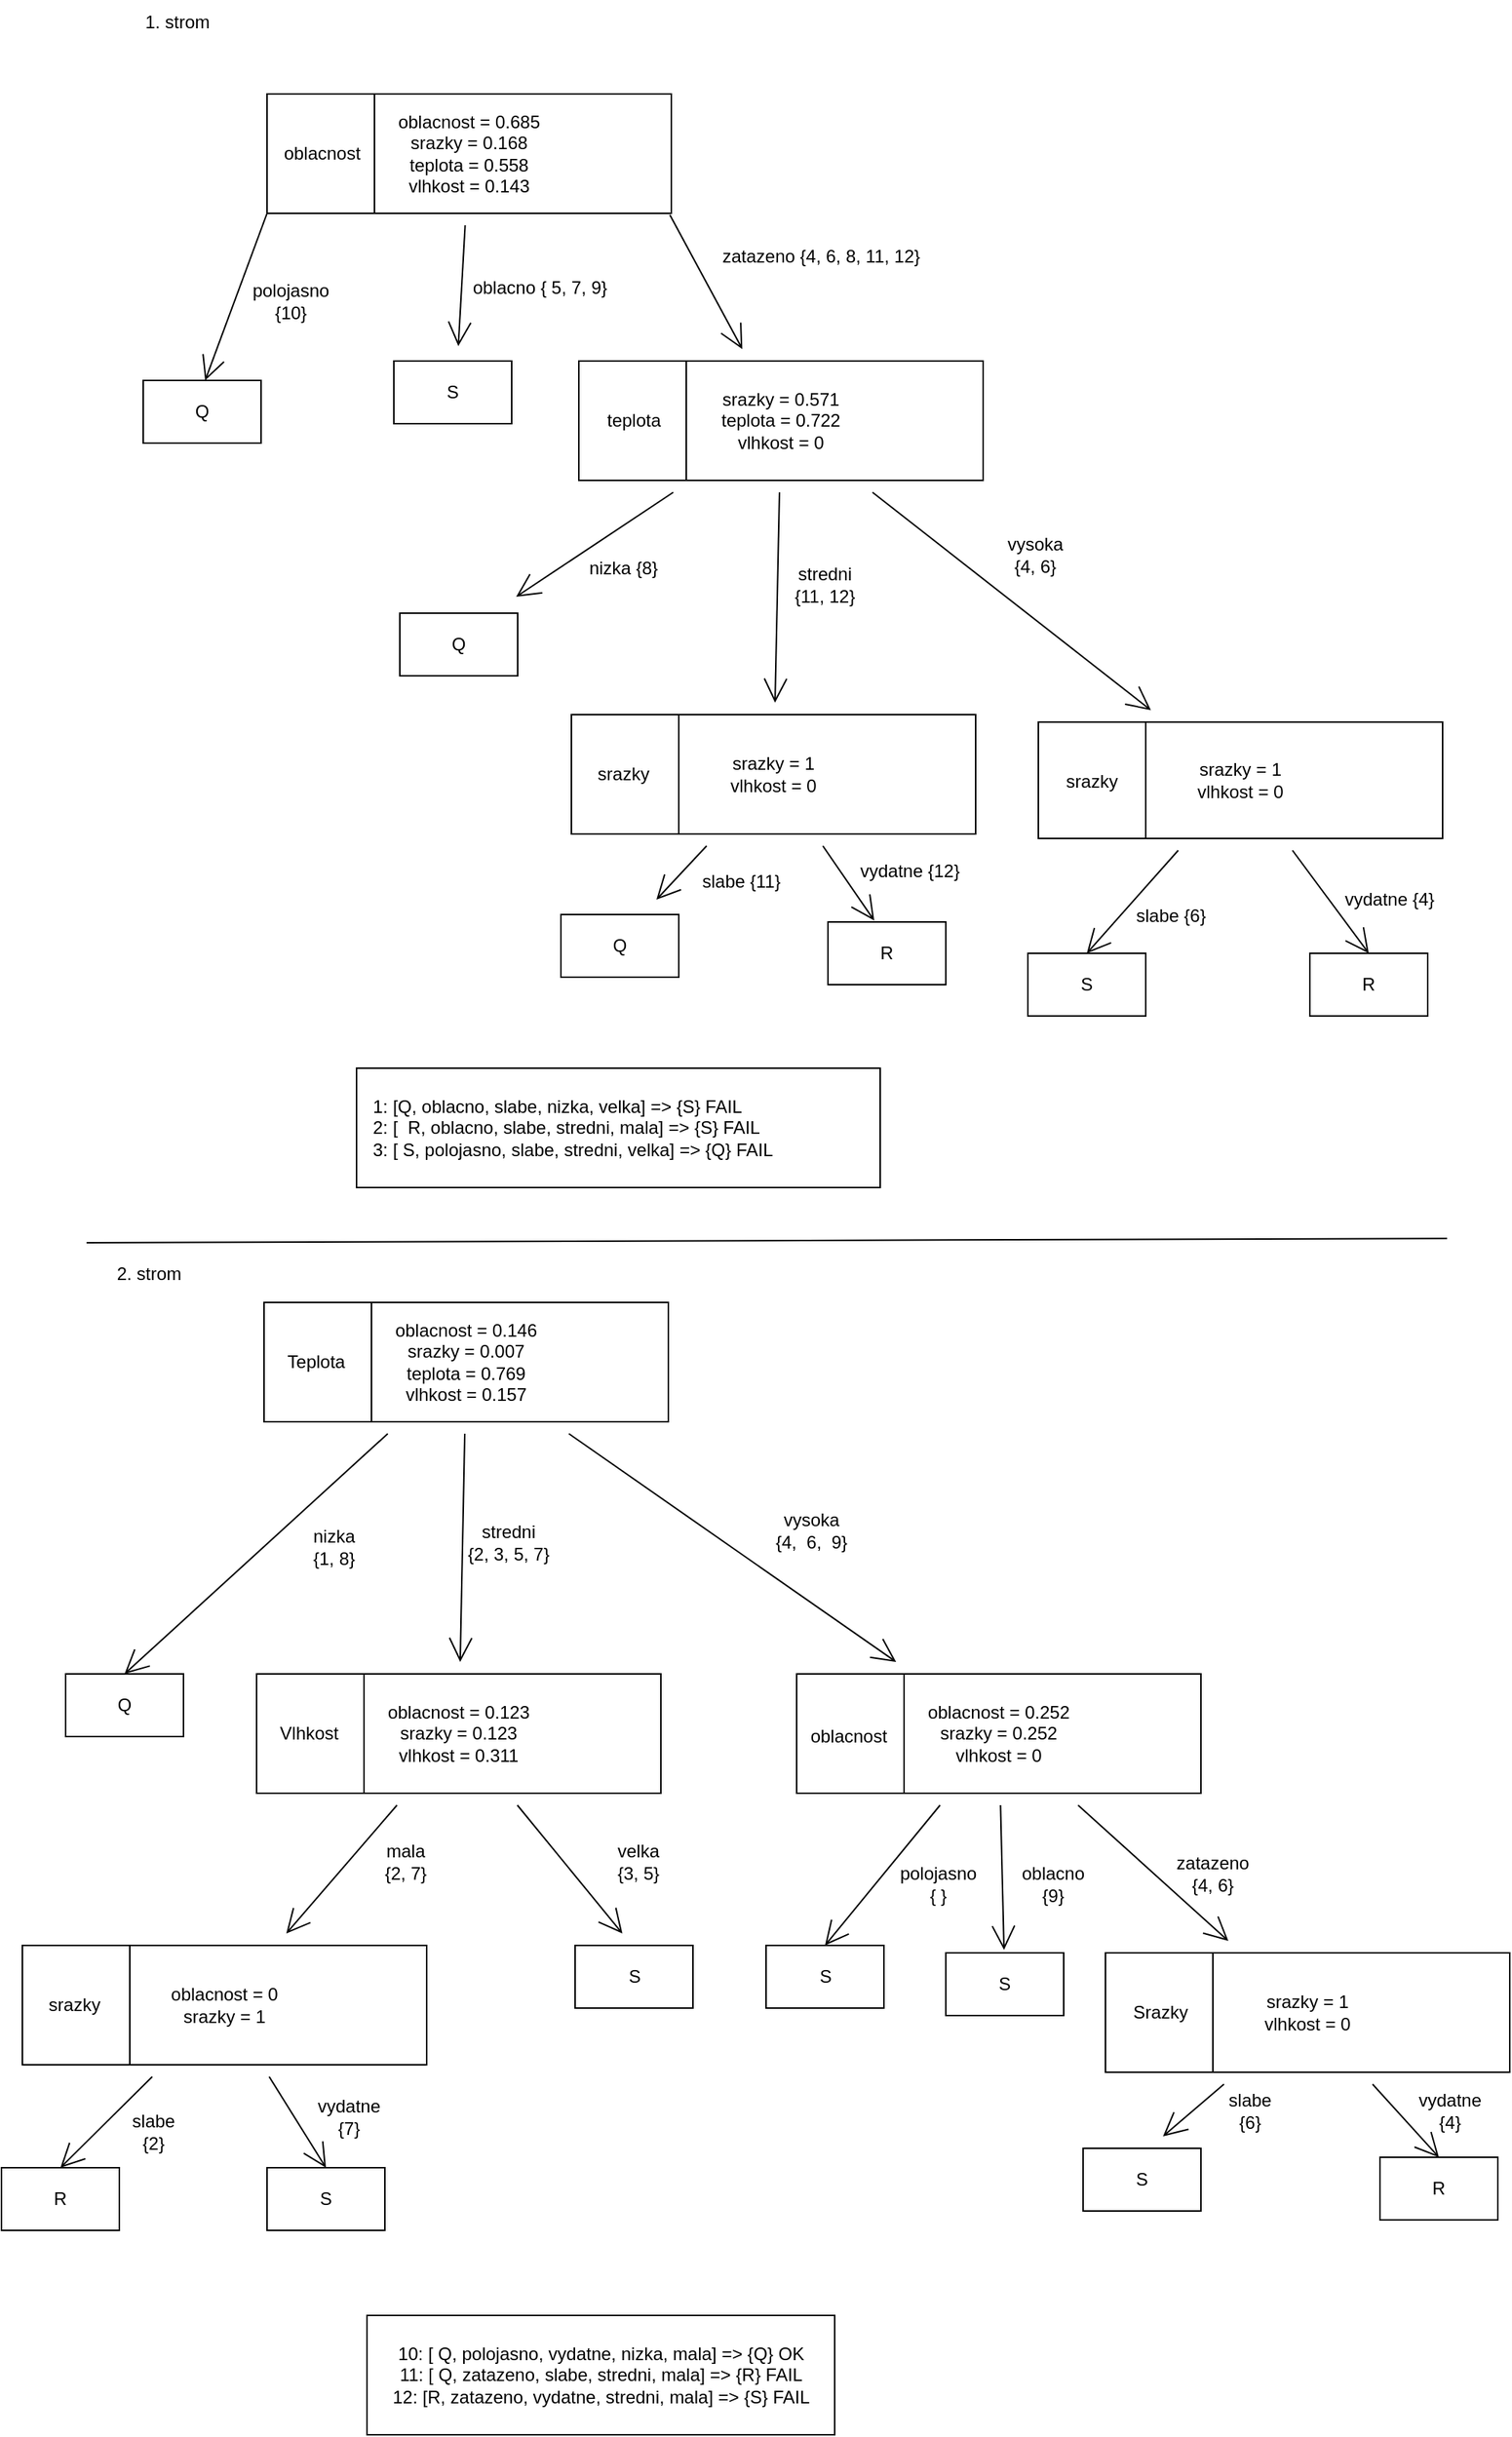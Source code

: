<mxfile version="17.4.5" type="device"><diagram id="uovXsOz50GNISl-STNQE" name="Page-1"><mxGraphModel dx="2226" dy="1240" grid="0" gridSize="10" guides="1" tooltips="1" connect="1" arrows="1" fold="1" page="0" pageScale="1" pageWidth="827" pageHeight="1169" math="0" shadow="0"><root><mxCell id="0"/><mxCell id="1" parent="0"/><mxCell id="flmKQj2bB56cxYcSW4aY-10" style="edgeStyle=none;curved=1;rounded=0;orthogonalLoop=1;jettySize=auto;html=1;endArrow=open;startSize=14;endSize=14;sourcePerimeterSpacing=8;targetPerimeterSpacing=8;" parent="1" source="flmKQj2bB56cxYcSW4aY-3" edge="1"><mxGeometry relative="1" as="geometry"><mxPoint x="191.212" y="188" as="targetPoint"/></mxGeometry></mxCell><mxCell id="flmKQj2bB56cxYcSW4aY-14" style="edgeStyle=none;curved=1;rounded=0;orthogonalLoop=1;jettySize=auto;html=1;endArrow=open;startSize=14;endSize=14;sourcePerimeterSpacing=8;targetPerimeterSpacing=8;" parent="1" target="flmKQj2bB56cxYcSW4aY-13" edge="1"><mxGeometry relative="1" as="geometry"><mxPoint x="333" y="100" as="sourcePoint"/></mxGeometry></mxCell><mxCell id="flmKQj2bB56cxYcSW4aY-3" value="oblacnost = 0.685&lt;br&gt;srazky = 0.168&lt;br&gt;teplota = 0.558&lt;br&gt;vlhkost = 0.143" style="shape=internalStorage;whiteSpace=wrap;html=1;backgroundOutline=1;hachureGap=4;dx=72;dy=0;movable=1;resizable=1;rotatable=1;deletable=1;editable=1;connectable=1;" parent="1" vertex="1"><mxGeometry x="63" y="19" width="271" height="80" as="geometry"/></mxCell><mxCell id="flmKQj2bB56cxYcSW4aY-6" style="edgeStyle=none;curved=1;rounded=0;orthogonalLoop=1;jettySize=auto;html=1;endArrow=open;startSize=14;endSize=14;sourcePerimeterSpacing=8;targetPerimeterSpacing=8;exitX=0;exitY=1;exitDx=0;exitDy=0;" parent="1" source="flmKQj2bB56cxYcSW4aY-3" edge="1"><mxGeometry relative="1" as="geometry"><mxPoint x="21.519" y="211" as="targetPoint"/></mxGeometry></mxCell><mxCell id="flmKQj2bB56cxYcSW4aY-4" value="oblacnost" style="text;strokeColor=none;fillColor=none;html=1;align=center;verticalAlign=middle;whiteSpace=wrap;rounded=0;hachureGap=4;" parent="1" vertex="1"><mxGeometry x="70" y="44" width="60" height="30" as="geometry"/></mxCell><mxCell id="flmKQj2bB56cxYcSW4aY-7" value="Q" style="rounded=0;whiteSpace=wrap;html=1;hachureGap=4;" parent="1" vertex="1"><mxGeometry x="-20" y="211" width="79" height="42" as="geometry"/></mxCell><mxCell id="flmKQj2bB56cxYcSW4aY-8" value="polojasno {10}" style="text;strokeColor=none;fillColor=none;html=1;align=center;verticalAlign=middle;whiteSpace=wrap;rounded=0;hachureGap=4;" parent="1" vertex="1"><mxGeometry x="49" y="143" width="60" height="30" as="geometry"/></mxCell><mxCell id="flmKQj2bB56cxYcSW4aY-11" value="S" style="rounded=0;whiteSpace=wrap;html=1;hachureGap=4;" parent="1" vertex="1"><mxGeometry x="148" y="198" width="79" height="42" as="geometry"/></mxCell><mxCell id="flmKQj2bB56cxYcSW4aY-12" value="oblacno { 5, 7, 9}" style="text;strokeColor=none;fillColor=none;html=1;align=center;verticalAlign=middle;whiteSpace=wrap;rounded=0;hachureGap=4;" parent="1" vertex="1"><mxGeometry x="188" y="134" width="116" height="30" as="geometry"/></mxCell><mxCell id="flmKQj2bB56cxYcSW4aY-18" style="edgeStyle=none;curved=1;rounded=0;orthogonalLoop=1;jettySize=auto;html=1;endArrow=open;startSize=14;endSize=14;sourcePerimeterSpacing=8;targetPerimeterSpacing=8;" parent="1" source="flmKQj2bB56cxYcSW4aY-13" edge="1"><mxGeometry relative="1" as="geometry"><mxPoint x="230" y="356" as="targetPoint"/></mxGeometry></mxCell><mxCell id="flmKQj2bB56cxYcSW4aY-22" style="edgeStyle=none;curved=1;rounded=0;orthogonalLoop=1;jettySize=auto;html=1;endArrow=open;startSize=14;endSize=14;sourcePerimeterSpacing=8;targetPerimeterSpacing=8;" parent="1" source="flmKQj2bB56cxYcSW4aY-13" target="flmKQj2bB56cxYcSW4aY-21" edge="1"><mxGeometry relative="1" as="geometry"/></mxCell><mxCell id="flmKQj2bB56cxYcSW4aY-33" style="edgeStyle=none;curved=1;rounded=0;orthogonalLoop=1;jettySize=auto;html=1;endArrow=open;startSize=14;endSize=14;sourcePerimeterSpacing=8;targetPerimeterSpacing=8;" parent="1" source="flmKQj2bB56cxYcSW4aY-13" target="flmKQj2bB56cxYcSW4aY-32" edge="1"><mxGeometry relative="1" as="geometry"/></mxCell><mxCell id="flmKQj2bB56cxYcSW4aY-13" value="srazky = 0.571&lt;br&gt;teplota = 0.722&lt;br&gt;vlhkost = 0" style="shape=internalStorage;whiteSpace=wrap;html=1;backgroundOutline=1;hachureGap=4;dx=72;dy=0;movable=1;resizable=1;rotatable=1;deletable=1;editable=1;connectable=1;align=center;" parent="1" vertex="1"><mxGeometry x="272" y="198" width="271" height="80" as="geometry"/></mxCell><mxCell id="flmKQj2bB56cxYcSW4aY-15" value="zatazeno {4, 6, 8, 11, 12}" style="text;strokeColor=none;fillColor=none;html=1;align=center;verticalAlign=middle;whiteSpace=wrap;rounded=0;hachureGap=4;" parent="1" vertex="1"><mxGeometry x="360" y="113" width="149" height="30" as="geometry"/></mxCell><mxCell id="flmKQj2bB56cxYcSW4aY-16" value="teplota" style="text;strokeColor=none;fillColor=none;html=1;align=center;verticalAlign=middle;whiteSpace=wrap;rounded=0;hachureGap=4;" parent="1" vertex="1"><mxGeometry x="279" y="223" width="60" height="30" as="geometry"/></mxCell><mxCell id="flmKQj2bB56cxYcSW4aY-19" value="Q" style="rounded=0;whiteSpace=wrap;html=1;hachureGap=4;" parent="1" vertex="1"><mxGeometry x="152" y="367" width="79" height="42" as="geometry"/></mxCell><mxCell id="flmKQj2bB56cxYcSW4aY-20" value="nizka {8}" style="text;strokeColor=none;fillColor=none;html=1;align=center;verticalAlign=middle;whiteSpace=wrap;rounded=0;hachureGap=4;" parent="1" vertex="1"><mxGeometry x="244" y="322" width="116" height="30" as="geometry"/></mxCell><mxCell id="flmKQj2bB56cxYcSW4aY-25" style="edgeStyle=none;curved=1;rounded=0;orthogonalLoop=1;jettySize=auto;html=1;endArrow=open;startSize=14;endSize=14;sourcePerimeterSpacing=8;targetPerimeterSpacing=8;" parent="1" source="flmKQj2bB56cxYcSW4aY-21" edge="1"><mxGeometry relative="1" as="geometry"><mxPoint x="324" y="559" as="targetPoint"/></mxGeometry></mxCell><mxCell id="flmKQj2bB56cxYcSW4aY-29" style="edgeStyle=none;curved=1;rounded=0;orthogonalLoop=1;jettySize=auto;html=1;endArrow=open;startSize=14;endSize=14;sourcePerimeterSpacing=8;targetPerimeterSpacing=8;" parent="1" source="flmKQj2bB56cxYcSW4aY-21" edge="1"><mxGeometry relative="1" as="geometry"><mxPoint x="470" y="573" as="targetPoint"/></mxGeometry></mxCell><mxCell id="flmKQj2bB56cxYcSW4aY-21" value="srazky = 1&lt;br&gt;vlhkost = 0" style="shape=internalStorage;whiteSpace=wrap;html=1;backgroundOutline=1;hachureGap=4;dx=72;dy=0;movable=1;resizable=1;rotatable=1;deletable=1;editable=1;connectable=1;" parent="1" vertex="1"><mxGeometry x="267" y="435" width="271" height="80" as="geometry"/></mxCell><mxCell id="flmKQj2bB56cxYcSW4aY-23" value="srazky" style="text;strokeColor=none;fillColor=none;html=1;align=center;verticalAlign=middle;whiteSpace=wrap;rounded=0;hachureGap=4;" parent="1" vertex="1"><mxGeometry x="272" y="460" width="60" height="30" as="geometry"/></mxCell><mxCell id="flmKQj2bB56cxYcSW4aY-26" value="Q" style="rounded=0;whiteSpace=wrap;html=1;hachureGap=4;" parent="1" vertex="1"><mxGeometry x="260" y="569" width="79" height="42" as="geometry"/></mxCell><mxCell id="flmKQj2bB56cxYcSW4aY-27" value="slabe {11}" style="text;strokeColor=none;fillColor=none;html=1;align=center;verticalAlign=middle;whiteSpace=wrap;rounded=0;hachureGap=4;" parent="1" vertex="1"><mxGeometry x="323" y="532" width="116" height="30" as="geometry"/></mxCell><mxCell id="flmKQj2bB56cxYcSW4aY-30" value="R" style="rounded=0;whiteSpace=wrap;html=1;hachureGap=4;" parent="1" vertex="1"><mxGeometry x="439" y="574" width="79" height="42" as="geometry"/></mxCell><mxCell id="flmKQj2bB56cxYcSW4aY-31" value="vydatne {12}" style="text;strokeColor=none;fillColor=none;html=1;align=center;verticalAlign=middle;whiteSpace=wrap;rounded=0;hachureGap=4;" parent="1" vertex="1"><mxGeometry x="436" y="525" width="116" height="30" as="geometry"/></mxCell><mxCell id="flmKQj2bB56cxYcSW4aY-36" style="edgeStyle=none;curved=1;rounded=0;orthogonalLoop=1;jettySize=auto;html=1;endArrow=open;startSize=14;endSize=14;sourcePerimeterSpacing=8;targetPerimeterSpacing=8;entryX=0.5;entryY=0;entryDx=0;entryDy=0;" parent="1" source="flmKQj2bB56cxYcSW4aY-32" target="flmKQj2bB56cxYcSW4aY-37" edge="1"><mxGeometry relative="1" as="geometry"><mxPoint x="657.255" y="571" as="targetPoint"/></mxGeometry></mxCell><mxCell id="flmKQj2bB56cxYcSW4aY-39" style="edgeStyle=none;curved=1;rounded=0;orthogonalLoop=1;jettySize=auto;html=1;entryX=0.5;entryY=0;entryDx=0;entryDy=0;endArrow=open;startSize=14;endSize=14;sourcePerimeterSpacing=8;targetPerimeterSpacing=8;" parent="1" source="flmKQj2bB56cxYcSW4aY-32" target="flmKQj2bB56cxYcSW4aY-38" edge="1"><mxGeometry relative="1" as="geometry"/></mxCell><mxCell id="flmKQj2bB56cxYcSW4aY-32" value="srazky = 1&lt;br&gt;vlhkost = 0" style="shape=internalStorage;whiteSpace=wrap;html=1;backgroundOutline=1;hachureGap=4;dx=72;dy=0;movable=1;resizable=1;rotatable=1;deletable=1;editable=1;connectable=1;" parent="1" vertex="1"><mxGeometry x="580" y="440" width="271" height="78" as="geometry"/></mxCell><mxCell id="flmKQj2bB56cxYcSW4aY-34" value="srazky" style="text;strokeColor=none;fillColor=none;html=1;align=center;verticalAlign=middle;whiteSpace=wrap;rounded=0;hachureGap=4;" parent="1" vertex="1"><mxGeometry x="586" y="465" width="60" height="30" as="geometry"/></mxCell><mxCell id="flmKQj2bB56cxYcSW4aY-37" value="S" style="rounded=0;whiteSpace=wrap;html=1;hachureGap=4;" parent="1" vertex="1"><mxGeometry x="573" y="595" width="79" height="42" as="geometry"/></mxCell><mxCell id="flmKQj2bB56cxYcSW4aY-38" value="R" style="rounded=0;whiteSpace=wrap;html=1;hachureGap=4;" parent="1" vertex="1"><mxGeometry x="762" y="595" width="79" height="42" as="geometry"/></mxCell><mxCell id="flmKQj2bB56cxYcSW4aY-40" value="slabe {6}" style="text;strokeColor=none;fillColor=none;html=1;align=center;verticalAlign=middle;whiteSpace=wrap;rounded=0;hachureGap=4;" parent="1" vertex="1"><mxGeometry x="639" y="555" width="60" height="30" as="geometry"/></mxCell><mxCell id="flmKQj2bB56cxYcSW4aY-41" value="vydatne {4}" style="text;strokeColor=none;fillColor=none;html=1;align=center;verticalAlign=middle;whiteSpace=wrap;rounded=0;hachureGap=4;" parent="1" vertex="1"><mxGeometry x="777" y="544" width="77" height="30" as="geometry"/></mxCell><mxCell id="flmKQj2bB56cxYcSW4aY-42" value="stredni {11, 12}" style="text;strokeColor=none;fillColor=none;html=1;align=center;verticalAlign=middle;whiteSpace=wrap;rounded=0;hachureGap=4;" parent="1" vertex="1"><mxGeometry x="407" y="333" width="60" height="30" as="geometry"/></mxCell><mxCell id="flmKQj2bB56cxYcSW4aY-43" value="vysoka&lt;br&gt;{4, 6}" style="text;strokeColor=none;fillColor=none;html=1;align=center;verticalAlign=middle;whiteSpace=wrap;rounded=0;hachureGap=4;" parent="1" vertex="1"><mxGeometry x="548" y="313" width="60" height="30" as="geometry"/></mxCell><mxCell id="flmKQj2bB56cxYcSW4aY-44" value="1: [Q, oblacno, slabe, nizka, velka] =&amp;gt; {S} FAIL&amp;nbsp;&lt;br&gt;2: [&amp;nbsp; R, oblacno, slabe, stredni, mala] =&amp;gt; {S} FAIL&lt;br&gt;3: [ S, polojasno, slabe, stredni, velka] =&amp;gt; {Q} FAIL" style="rounded=0;whiteSpace=wrap;html=1;hachureGap=4;align=left;spacingLeft=9;" parent="1" vertex="1"><mxGeometry x="123" y="672" width="351" height="80" as="geometry"/></mxCell><mxCell id="flmKQj2bB56cxYcSW4aY-52" style="edgeStyle=none;curved=1;rounded=0;orthogonalLoop=1;jettySize=auto;html=1;endArrow=open;startSize=14;endSize=14;sourcePerimeterSpacing=8;targetPerimeterSpacing=8;entryX=0.5;entryY=0;entryDx=0;entryDy=0;" parent="1" source="flmKQj2bB56cxYcSW4aY-45" target="flmKQj2bB56cxYcSW4aY-53" edge="1"><mxGeometry relative="1" as="geometry"><mxPoint x="48.773" y="1019" as="targetPoint"/></mxGeometry></mxCell><mxCell id="flmKQj2bB56cxYcSW4aY-56" style="edgeStyle=none;curved=1;rounded=0;orthogonalLoop=1;jettySize=auto;html=1;endArrow=open;startSize=14;endSize=14;sourcePerimeterSpacing=8;targetPerimeterSpacing=8;" parent="1" source="flmKQj2bB56cxYcSW4aY-45" target="flmKQj2bB56cxYcSW4aY-55" edge="1"><mxGeometry relative="1" as="geometry"/></mxCell><mxCell id="flmKQj2bB56cxYcSW4aY-76" style="edgeStyle=none;curved=1;rounded=0;orthogonalLoop=1;jettySize=auto;html=1;endArrow=open;startSize=14;endSize=14;sourcePerimeterSpacing=8;targetPerimeterSpacing=8;" parent="1" source="flmKQj2bB56cxYcSW4aY-45" target="flmKQj2bB56cxYcSW4aY-75" edge="1"><mxGeometry relative="1" as="geometry"/></mxCell><mxCell id="flmKQj2bB56cxYcSW4aY-45" value="oblacnost = 0.146&lt;br&gt;srazky = 0.007&lt;br&gt;teplota = 0.769&lt;br&gt;vlhkost = 0.157" style="shape=internalStorage;whiteSpace=wrap;html=1;backgroundOutline=1;hachureGap=4;dx=72;dy=0;movable=1;resizable=1;rotatable=1;deletable=1;editable=1;connectable=1;" parent="1" vertex="1"><mxGeometry x="61" y="829" width="271" height="80" as="geometry"/></mxCell><mxCell id="flmKQj2bB56cxYcSW4aY-46" value="1. strom" style="text;strokeColor=none;fillColor=none;html=1;align=center;verticalAlign=middle;whiteSpace=wrap;rounded=0;hachureGap=4;" parent="1" vertex="1"><mxGeometry x="-27" y="-44" width="60" height="30" as="geometry"/></mxCell><mxCell id="flmKQj2bB56cxYcSW4aY-47" value="" style="endArrow=none;html=1;rounded=0;startSize=14;endSize=14;sourcePerimeterSpacing=8;targetPerimeterSpacing=8;curved=1;" parent="1" edge="1"><mxGeometry width="50" height="50" relative="1" as="geometry"><mxPoint x="-58" y="789" as="sourcePoint"/><mxPoint x="854" y="786.12" as="targetPoint"/></mxGeometry></mxCell><mxCell id="flmKQj2bB56cxYcSW4aY-49" value="2. strom" style="text;strokeColor=none;fillColor=none;html=1;align=center;verticalAlign=middle;whiteSpace=wrap;rounded=0;hachureGap=4;" parent="1" vertex="1"><mxGeometry x="-46" y="795" width="60" height="30" as="geometry"/></mxCell><mxCell id="flmKQj2bB56cxYcSW4aY-50" value="Teplota" style="text;strokeColor=none;fillColor=none;html=1;align=center;verticalAlign=middle;whiteSpace=wrap;rounded=0;hachureGap=4;" parent="1" vertex="1"><mxGeometry x="66" y="854" width="60" height="30" as="geometry"/></mxCell><mxCell id="flmKQj2bB56cxYcSW4aY-53" value="Q" style="rounded=0;whiteSpace=wrap;html=1;hachureGap=4;" parent="1" vertex="1"><mxGeometry x="-72" y="1078" width="79" height="42" as="geometry"/></mxCell><mxCell id="flmKQj2bB56cxYcSW4aY-54" value="nizka &lt;br&gt;{1, 8}" style="text;strokeColor=none;fillColor=none;html=1;align=center;verticalAlign=middle;whiteSpace=wrap;rounded=0;hachureGap=4;" parent="1" vertex="1"><mxGeometry x="78" y="978" width="60" height="30" as="geometry"/></mxCell><mxCell id="flmKQj2bB56cxYcSW4aY-60" style="edgeStyle=none;curved=1;rounded=0;orthogonalLoop=1;jettySize=auto;html=1;endArrow=open;startSize=14;endSize=14;sourcePerimeterSpacing=8;targetPerimeterSpacing=8;" parent="1" source="flmKQj2bB56cxYcSW4aY-55" target="flmKQj2bB56cxYcSW4aY-59" edge="1"><mxGeometry relative="1" as="geometry"/></mxCell><mxCell id="flmKQj2bB56cxYcSW4aY-72" style="edgeStyle=none;curved=1;rounded=0;orthogonalLoop=1;jettySize=auto;html=1;endArrow=open;startSize=14;endSize=14;sourcePerimeterSpacing=8;targetPerimeterSpacing=8;" parent="1" source="flmKQj2bB56cxYcSW4aY-55" edge="1"><mxGeometry relative="1" as="geometry"><mxPoint x="301.203" y="1252.0" as="targetPoint"/></mxGeometry></mxCell><mxCell id="flmKQj2bB56cxYcSW4aY-55" value="oblacnost = 0.123&lt;br&gt;srazky = 0.123&lt;br&gt;vlhkost = 0.311" style="shape=internalStorage;whiteSpace=wrap;html=1;backgroundOutline=1;hachureGap=4;dx=72;dy=0;movable=1;resizable=1;rotatable=1;deletable=1;editable=1;connectable=1;" parent="1" vertex="1"><mxGeometry x="56" y="1078" width="271" height="80" as="geometry"/></mxCell><mxCell id="flmKQj2bB56cxYcSW4aY-57" value="stredni&lt;br&gt;{2, 3, 5, 7}" style="text;strokeColor=none;fillColor=none;html=1;align=center;verticalAlign=middle;whiteSpace=wrap;rounded=0;hachureGap=4;" parent="1" vertex="1"><mxGeometry x="195" y="975" width="60" height="30" as="geometry"/></mxCell><mxCell id="flmKQj2bB56cxYcSW4aY-58" value="Vlhkost&amp;nbsp;" style="text;strokeColor=none;fillColor=none;html=1;align=center;verticalAlign=middle;whiteSpace=wrap;rounded=0;hachureGap=4;" parent="1" vertex="1"><mxGeometry x="63" y="1103" width="60" height="30" as="geometry"/></mxCell><mxCell id="flmKQj2bB56cxYcSW4aY-64" style="edgeStyle=none;curved=1;rounded=0;orthogonalLoop=1;jettySize=auto;html=1;endArrow=open;startSize=14;endSize=14;sourcePerimeterSpacing=8;targetPerimeterSpacing=8;entryX=0.5;entryY=0;entryDx=0;entryDy=0;" parent="1" source="flmKQj2bB56cxYcSW4aY-59" target="flmKQj2bB56cxYcSW4aY-65" edge="1"><mxGeometry relative="1" as="geometry"><mxPoint x="-47.207" y="1375" as="targetPoint"/></mxGeometry></mxCell><mxCell id="flmKQj2bB56cxYcSW4aY-68" style="edgeStyle=none;curved=1;rounded=0;orthogonalLoop=1;jettySize=auto;html=1;endArrow=open;startSize=14;endSize=14;sourcePerimeterSpacing=8;targetPerimeterSpacing=8;entryX=0.5;entryY=0;entryDx=0;entryDy=0;" parent="1" source="flmKQj2bB56cxYcSW4aY-59" target="flmKQj2bB56cxYcSW4aY-69" edge="1"><mxGeometry relative="1" as="geometry"><mxPoint x="77.613" y="1367.0" as="targetPoint"/></mxGeometry></mxCell><mxCell id="flmKQj2bB56cxYcSW4aY-59" value="oblacnost = 0&lt;br&gt;srazky = 1" style="shape=internalStorage;whiteSpace=wrap;html=1;backgroundOutline=1;hachureGap=4;dx=72;dy=0;movable=1;resizable=1;rotatable=1;deletable=1;editable=1;connectable=1;" parent="1" vertex="1"><mxGeometry x="-101" y="1260" width="271" height="80" as="geometry"/></mxCell><mxCell id="flmKQj2bB56cxYcSW4aY-61" value="mala &lt;br&gt;{2, 7}" style="text;strokeColor=none;fillColor=none;html=1;align=center;verticalAlign=middle;whiteSpace=wrap;rounded=0;hachureGap=4;" parent="1" vertex="1"><mxGeometry x="126" y="1189" width="60" height="30" as="geometry"/></mxCell><mxCell id="flmKQj2bB56cxYcSW4aY-62" value="srazky" style="text;strokeColor=none;fillColor=none;html=1;align=center;verticalAlign=middle;whiteSpace=wrap;rounded=0;hachureGap=4;" parent="1" vertex="1"><mxGeometry x="-96" y="1285" width="60" height="30" as="geometry"/></mxCell><mxCell id="flmKQj2bB56cxYcSW4aY-65" value="R" style="rounded=0;whiteSpace=wrap;html=1;hachureGap=4;" parent="1" vertex="1"><mxGeometry x="-115" y="1409" width="79" height="42" as="geometry"/></mxCell><mxCell id="flmKQj2bB56cxYcSW4aY-66" value="slabe&lt;br&gt;{2}" style="text;strokeColor=none;fillColor=none;html=1;align=center;verticalAlign=middle;whiteSpace=wrap;rounded=0;hachureGap=4;" parent="1" vertex="1"><mxGeometry x="-43" y="1370" width="60" height="30" as="geometry"/></mxCell><mxCell id="flmKQj2bB56cxYcSW4aY-69" value="S" style="rounded=0;whiteSpace=wrap;html=1;hachureGap=4;" parent="1" vertex="1"><mxGeometry x="63" y="1409" width="79" height="42" as="geometry"/></mxCell><mxCell id="flmKQj2bB56cxYcSW4aY-70" value="vydatne&lt;br&gt;{7}" style="text;strokeColor=none;fillColor=none;html=1;align=center;verticalAlign=middle;whiteSpace=wrap;rounded=0;hachureGap=4;" parent="1" vertex="1"><mxGeometry x="88" y="1360" width="60" height="30" as="geometry"/></mxCell><mxCell id="flmKQj2bB56cxYcSW4aY-73" value="velka&lt;br&gt;{3, 5}" style="text;strokeColor=none;fillColor=none;html=1;align=center;verticalAlign=middle;whiteSpace=wrap;rounded=0;hachureGap=4;" parent="1" vertex="1"><mxGeometry x="282" y="1189" width="60" height="30" as="geometry"/></mxCell><mxCell id="flmKQj2bB56cxYcSW4aY-74" value="S" style="rounded=0;whiteSpace=wrap;html=1;hachureGap=4;" parent="1" vertex="1"><mxGeometry x="269.5" y="1260" width="79" height="42" as="geometry"/></mxCell><mxCell id="flmKQj2bB56cxYcSW4aY-80" style="edgeStyle=none;curved=1;rounded=0;orthogonalLoop=1;jettySize=auto;html=1;endArrow=open;startSize=14;endSize=14;sourcePerimeterSpacing=8;targetPerimeterSpacing=8;entryX=0.5;entryY=0;entryDx=0;entryDy=0;" parent="1" source="flmKQj2bB56cxYcSW4aY-75" target="flmKQj2bB56cxYcSW4aY-81" edge="1"><mxGeometry relative="1" as="geometry"><mxPoint x="502.33" y="1252.0" as="targetPoint"/></mxGeometry></mxCell><mxCell id="flmKQj2bB56cxYcSW4aY-84" style="edgeStyle=none;curved=1;rounded=0;orthogonalLoop=1;jettySize=auto;html=1;endArrow=open;startSize=14;endSize=14;sourcePerimeterSpacing=8;targetPerimeterSpacing=8;" parent="1" source="flmKQj2bB56cxYcSW4aY-75" edge="1"><mxGeometry relative="1" as="geometry"><mxPoint x="557" y="1263" as="targetPoint"/></mxGeometry></mxCell><mxCell id="flmKQj2bB56cxYcSW4aY-88" style="edgeStyle=none;curved=1;rounded=0;orthogonalLoop=1;jettySize=auto;html=1;endArrow=open;startSize=14;endSize=14;sourcePerimeterSpacing=8;targetPerimeterSpacing=8;" parent="1" source="flmKQj2bB56cxYcSW4aY-75" target="flmKQj2bB56cxYcSW4aY-87" edge="1"><mxGeometry relative="1" as="geometry"/></mxCell><mxCell id="flmKQj2bB56cxYcSW4aY-75" value="oblacnost = 0.252&lt;br&gt;srazky = 0.252&lt;br&gt;vlhkost = 0" style="shape=internalStorage;whiteSpace=wrap;html=1;backgroundOutline=1;hachureGap=4;dx=72;dy=0;movable=1;resizable=1;rotatable=1;deletable=1;editable=1;connectable=1;" parent="1" vertex="1"><mxGeometry x="418" y="1078" width="271" height="80" as="geometry"/></mxCell><mxCell id="flmKQj2bB56cxYcSW4aY-77" value="vysoka&lt;br&gt;{4,&amp;nbsp; 6,&amp;nbsp; 9}" style="text;strokeColor=none;fillColor=none;html=1;align=center;verticalAlign=middle;whiteSpace=wrap;rounded=0;hachureGap=4;" parent="1" vertex="1"><mxGeometry x="398" y="967" width="60" height="30" as="geometry"/></mxCell><mxCell id="flmKQj2bB56cxYcSW4aY-78" value="oblacnost" style="text;strokeColor=none;fillColor=none;html=1;align=center;verticalAlign=middle;whiteSpace=wrap;rounded=0;hachureGap=4;" parent="1" vertex="1"><mxGeometry x="423" y="1105" width="60" height="30" as="geometry"/></mxCell><mxCell id="flmKQj2bB56cxYcSW4aY-81" value="S" style="rounded=0;whiteSpace=wrap;html=1;hachureGap=4;" parent="1" vertex="1"><mxGeometry x="397.5" y="1260" width="79" height="42" as="geometry"/></mxCell><mxCell id="flmKQj2bB56cxYcSW4aY-82" value="polojasno&lt;br&gt;{ }" style="text;strokeColor=none;fillColor=none;html=1;align=center;verticalAlign=middle;whiteSpace=wrap;rounded=0;hachureGap=4;" parent="1" vertex="1"><mxGeometry x="483" y="1204" width="60" height="30" as="geometry"/></mxCell><mxCell id="flmKQj2bB56cxYcSW4aY-85" value="S" style="rounded=0;whiteSpace=wrap;html=1;hachureGap=4;" parent="1" vertex="1"><mxGeometry x="518" y="1265" width="79" height="42" as="geometry"/></mxCell><mxCell id="flmKQj2bB56cxYcSW4aY-86" value="oblacno {9}" style="text;strokeColor=none;fillColor=none;html=1;align=center;verticalAlign=middle;whiteSpace=wrap;rounded=0;hachureGap=4;" parent="1" vertex="1"><mxGeometry x="560" y="1204" width="60" height="30" as="geometry"/></mxCell><mxCell id="flmKQj2bB56cxYcSW4aY-92" style="edgeStyle=none;curved=1;rounded=0;orthogonalLoop=1;jettySize=auto;html=1;endArrow=open;startSize=14;endSize=14;sourcePerimeterSpacing=8;targetPerimeterSpacing=8;" parent="1" source="flmKQj2bB56cxYcSW4aY-87" edge="1"><mxGeometry relative="1" as="geometry"><mxPoint x="663.561" y="1388" as="targetPoint"/></mxGeometry></mxCell><mxCell id="flmKQj2bB56cxYcSW4aY-99" style="edgeStyle=none;curved=1;rounded=0;orthogonalLoop=1;jettySize=auto;html=1;entryX=0.5;entryY=0;entryDx=0;entryDy=0;endArrow=open;startSize=14;endSize=14;sourcePerimeterSpacing=8;targetPerimeterSpacing=8;" parent="1" source="flmKQj2bB56cxYcSW4aY-87" target="flmKQj2bB56cxYcSW4aY-94" edge="1"><mxGeometry relative="1" as="geometry"/></mxCell><mxCell id="flmKQj2bB56cxYcSW4aY-87" value="srazky = 1&lt;br&gt;vlhkost = 0" style="shape=internalStorage;whiteSpace=wrap;html=1;backgroundOutline=1;hachureGap=4;dx=72;dy=0;movable=1;resizable=1;rotatable=1;deletable=1;editable=1;connectable=1;" parent="1" vertex="1"><mxGeometry x="625" y="1265" width="271" height="80" as="geometry"/></mxCell><mxCell id="flmKQj2bB56cxYcSW4aY-89" value="zatazeno&lt;br&gt;{4, 6}" style="text;strokeColor=none;fillColor=none;html=1;align=center;verticalAlign=middle;whiteSpace=wrap;rounded=0;hachureGap=4;" parent="1" vertex="1"><mxGeometry x="667" y="1197" width="60" height="30" as="geometry"/></mxCell><mxCell id="flmKQj2bB56cxYcSW4aY-90" value="Srazky" style="text;strokeColor=none;fillColor=none;html=1;align=center;verticalAlign=middle;whiteSpace=wrap;rounded=0;hachureGap=4;" parent="1" vertex="1"><mxGeometry x="632" y="1290" width="60" height="30" as="geometry"/></mxCell><mxCell id="flmKQj2bB56cxYcSW4aY-93" value="S" style="rounded=0;whiteSpace=wrap;html=1;hachureGap=4;" parent="1" vertex="1"><mxGeometry x="610" y="1396" width="79" height="42" as="geometry"/></mxCell><mxCell id="flmKQj2bB56cxYcSW4aY-94" value="R" style="rounded=0;whiteSpace=wrap;html=1;hachureGap=4;" parent="1" vertex="1"><mxGeometry x="809" y="1402" width="79" height="42" as="geometry"/></mxCell><mxCell id="flmKQj2bB56cxYcSW4aY-97" value="slabe&lt;br&gt;{6}" style="text;strokeColor=none;fillColor=none;html=1;align=center;verticalAlign=middle;whiteSpace=wrap;rounded=0;hachureGap=4;" parent="1" vertex="1"><mxGeometry x="692" y="1356" width="60" height="30" as="geometry"/></mxCell><mxCell id="flmKQj2bB56cxYcSW4aY-100" value="vydatne&lt;br&gt;{4}" style="text;strokeColor=none;fillColor=none;html=1;align=center;verticalAlign=middle;whiteSpace=wrap;rounded=0;hachureGap=4;" parent="1" vertex="1"><mxGeometry x="826" y="1356" width="60" height="30" as="geometry"/></mxCell><mxCell id="flmKQj2bB56cxYcSW4aY-101" value="10: [ Q, polojasno, vydatne, nizka, mala] =&amp;gt; {Q} OK&lt;br&gt;11: [ Q, zatazeno, slabe, stredni, mala] =&amp;gt; {R} FAIL&lt;br&gt;12: [R, zatazeno, vydatne, stredni, mala] =&amp;gt; {S} FAIL" style="rounded=0;whiteSpace=wrap;html=1;hachureGap=4;" parent="1" vertex="1"><mxGeometry x="130" y="1508" width="313.5" height="80" as="geometry"/></mxCell></root></mxGraphModel></diagram></mxfile>